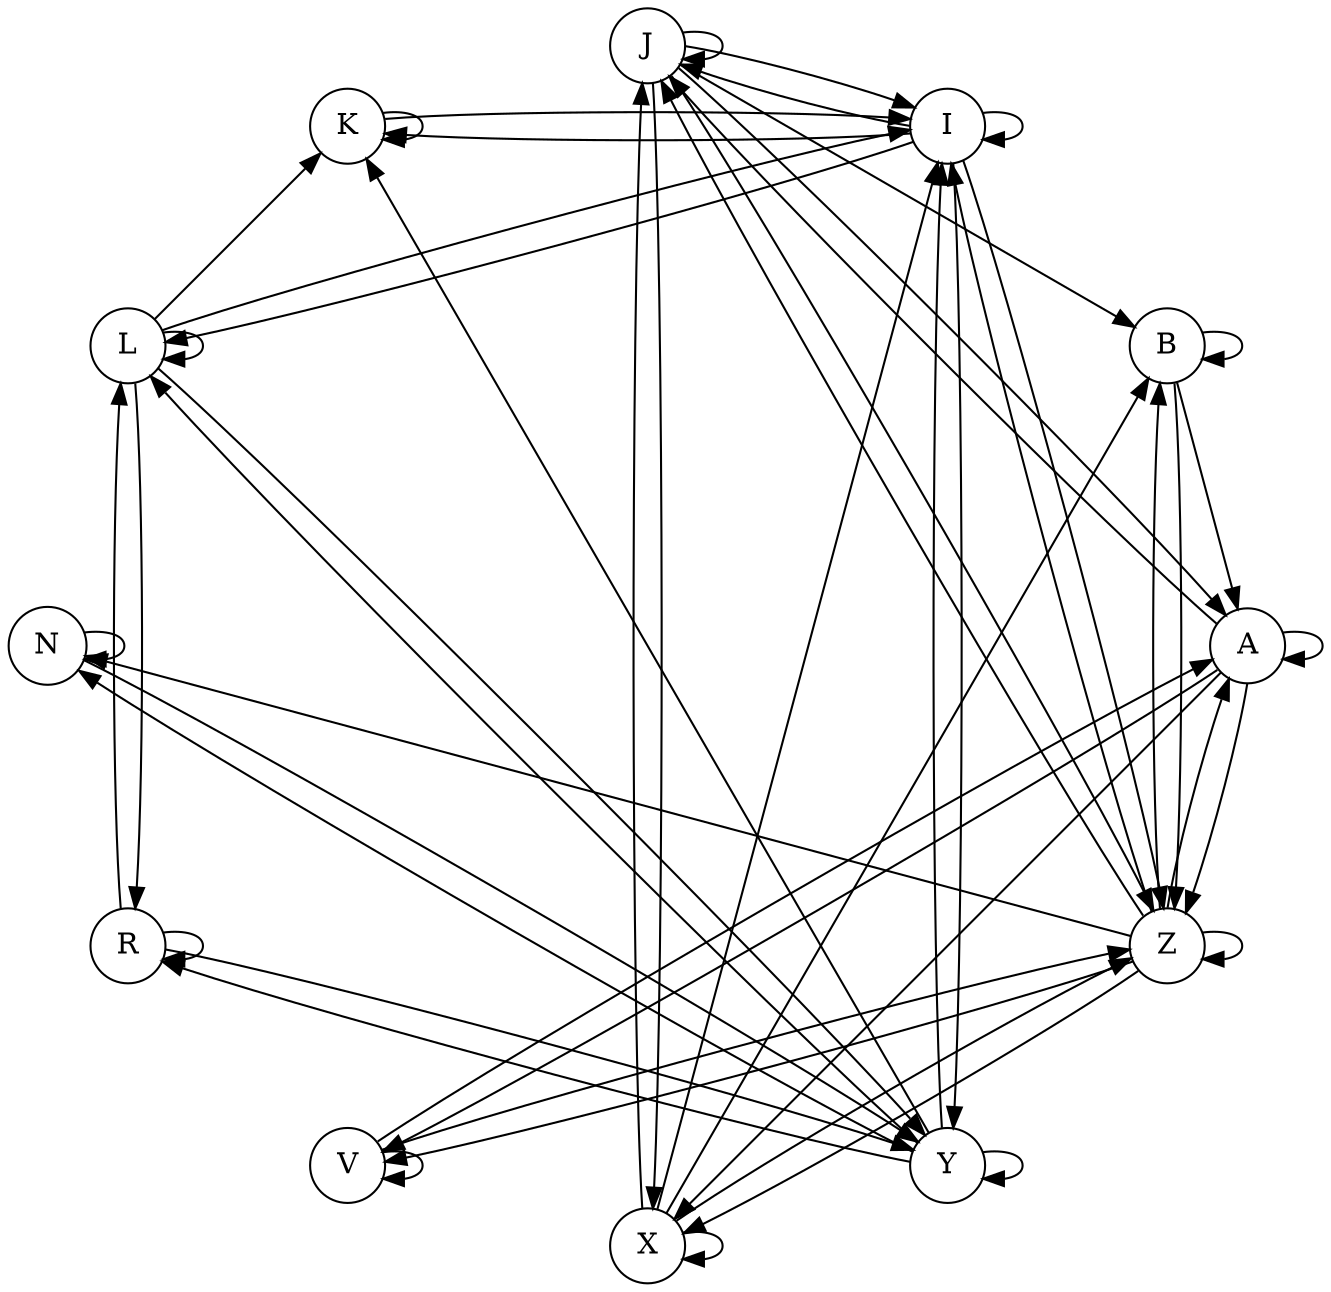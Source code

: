 #File name: SW_13Oct.xlsx
digraph fig1 {
	layout=neato
A[ pos="4.0,0.0!", shape = circle];
B[ pos="3.464101615137755,1.9999999999999998!", shape = circle];
I[ pos="2.0000000000000004,3.4641016151377544!", shape = circle];
J[ pos="2.4492935982947064e-16,4.0!", shape = circle];
K[ pos="-1.9999999999999991,3.464101615137755!", shape = circle];
L[ pos="-3.464101615137754,2.0000000000000013!", shape = circle];
N[ pos="-4.0,4.898587196589413e-16!", shape = circle];
R[ pos="-3.4641016151377553,-1.999999999999999!", shape = circle];
V[ pos="-2.0000000000000018,-3.464101615137754!", shape = circle];
X[ pos="-7.347880794884119e-16,-4.0!", shape = circle];
Y[ pos="1.9999999999999973,-3.464101615137756!", shape = circle];
Z[ pos="3.4641016151377535,-2.0000000000000018!", shape = circle];
	N -> N ;
	Y -> Y ;
	Y -> N ;
	N -> Y ;
	V -> V ;
	Z -> Z ;
	V -> Z ;
	Z -> V ;
	Z -> A ;
	A -> Z ;
	A -> A ;
	A -> V ;
	V -> A ;
	Z -> N ;
	J -> Z ;
	Z -> J ;
	B -> B ;
	B -> Z ;
	J -> A ;
	X -> X ;
	Z -> B ;
	A -> X ;
	X -> B ;
	A -> J ;
	J -> X ;
	X -> J ;
	J -> J ;
	J -> I ;
	I -> Z ;
	Z -> I ;
	I -> I ;
	I -> J ;
	Z -> X ;
	X -> Z ;
	X -> I ;
	J -> B ;
	B -> A ;
	L -> L ;
	I -> L ;
	L -> Y ;
	Y -> L ;
	L -> I ;
	Y -> K ;
	K -> I ;
	I -> K ;
	K -> K ;
	I -> Y ;
	Y -> I ;
	L -> K ;
	R -> R ;
	R -> Y ;
	L -> R ;
	R -> L ;
	Y -> R ;
}#File name: SW_13Oct.xlsx
